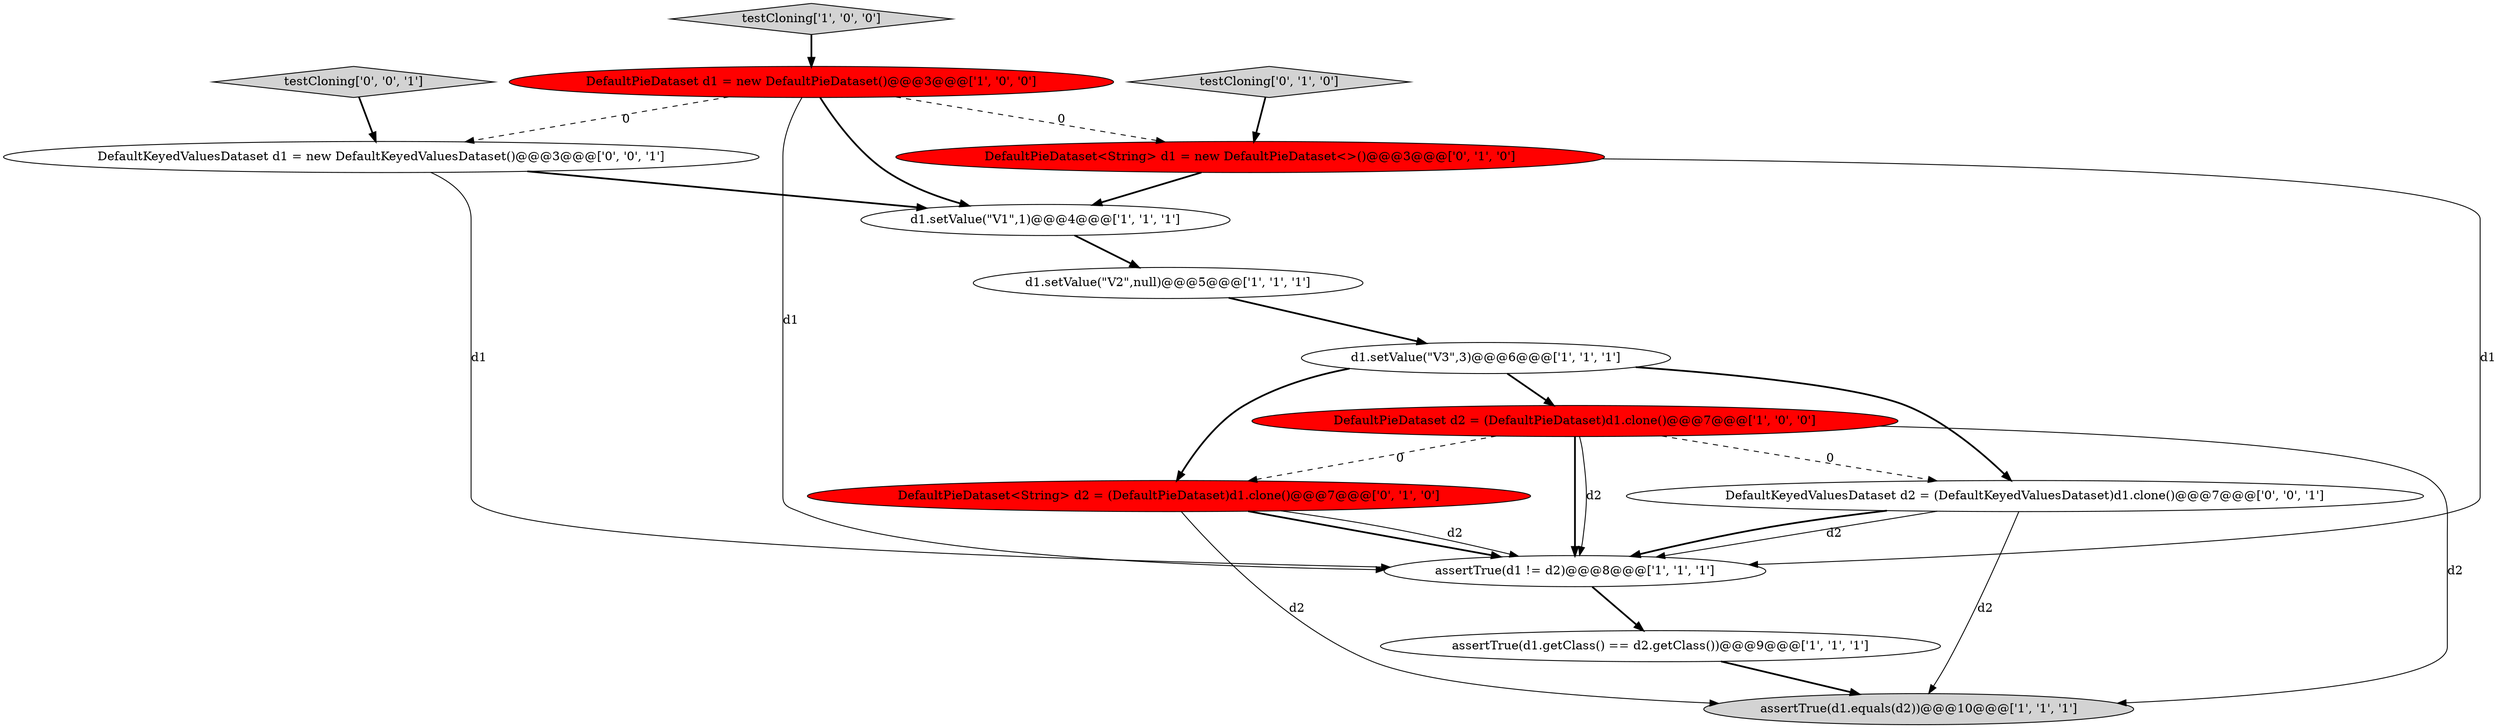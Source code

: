 digraph {
14 [style = filled, label = "testCloning['0', '0', '1']", fillcolor = lightgray, shape = diamond image = "AAA0AAABBB3BBB"];
6 [style = filled, label = "DefaultPieDataset d1 = new DefaultPieDataset()@@@3@@@['1', '0', '0']", fillcolor = red, shape = ellipse image = "AAA1AAABBB1BBB"];
9 [style = filled, label = "DefaultPieDataset<String> d2 = (DefaultPieDataset)d1.clone()@@@7@@@['0', '1', '0']", fillcolor = red, shape = ellipse image = "AAA1AAABBB2BBB"];
12 [style = filled, label = "DefaultKeyedValuesDataset d1 = new DefaultKeyedValuesDataset()@@@3@@@['0', '0', '1']", fillcolor = white, shape = ellipse image = "AAA0AAABBB3BBB"];
4 [style = filled, label = "assertTrue(d1 != d2)@@@8@@@['1', '1', '1']", fillcolor = white, shape = ellipse image = "AAA0AAABBB1BBB"];
0 [style = filled, label = "d1.setValue(\"V2\",null)@@@5@@@['1', '1', '1']", fillcolor = white, shape = ellipse image = "AAA0AAABBB1BBB"];
7 [style = filled, label = "d1.setValue(\"V1\",1)@@@4@@@['1', '1', '1']", fillcolor = white, shape = ellipse image = "AAA0AAABBB1BBB"];
10 [style = filled, label = "testCloning['0', '1', '0']", fillcolor = lightgray, shape = diamond image = "AAA0AAABBB2BBB"];
1 [style = filled, label = "DefaultPieDataset d2 = (DefaultPieDataset)d1.clone()@@@7@@@['1', '0', '0']", fillcolor = red, shape = ellipse image = "AAA1AAABBB1BBB"];
11 [style = filled, label = "DefaultPieDataset<String> d1 = new DefaultPieDataset<>()@@@3@@@['0', '1', '0']", fillcolor = red, shape = ellipse image = "AAA1AAABBB2BBB"];
8 [style = filled, label = "assertTrue(d1.equals(d2))@@@10@@@['1', '1', '1']", fillcolor = lightgray, shape = ellipse image = "AAA0AAABBB1BBB"];
13 [style = filled, label = "DefaultKeyedValuesDataset d2 = (DefaultKeyedValuesDataset)d1.clone()@@@7@@@['0', '0', '1']", fillcolor = white, shape = ellipse image = "AAA0AAABBB3BBB"];
5 [style = filled, label = "d1.setValue(\"V3\",3)@@@6@@@['1', '1', '1']", fillcolor = white, shape = ellipse image = "AAA0AAABBB1BBB"];
3 [style = filled, label = "testCloning['1', '0', '0']", fillcolor = lightgray, shape = diamond image = "AAA0AAABBB1BBB"];
2 [style = filled, label = "assertTrue(d1.getClass() == d2.getClass())@@@9@@@['1', '1', '1']", fillcolor = white, shape = ellipse image = "AAA0AAABBB1BBB"];
1->4 [style = bold, label=""];
5->9 [style = bold, label=""];
1->4 [style = solid, label="d2"];
9->4 [style = bold, label=""];
6->11 [style = dashed, label="0"];
3->6 [style = bold, label=""];
1->9 [style = dashed, label="0"];
7->0 [style = bold, label=""];
4->2 [style = bold, label=""];
9->4 [style = solid, label="d2"];
12->7 [style = bold, label=""];
13->4 [style = solid, label="d2"];
1->8 [style = solid, label="d2"];
6->12 [style = dashed, label="0"];
1->13 [style = dashed, label="0"];
6->4 [style = solid, label="d1"];
5->1 [style = bold, label=""];
10->11 [style = bold, label=""];
5->13 [style = bold, label=""];
14->12 [style = bold, label=""];
11->4 [style = solid, label="d1"];
13->8 [style = solid, label="d2"];
12->4 [style = solid, label="d1"];
9->8 [style = solid, label="d2"];
6->7 [style = bold, label=""];
11->7 [style = bold, label=""];
2->8 [style = bold, label=""];
0->5 [style = bold, label=""];
13->4 [style = bold, label=""];
}
